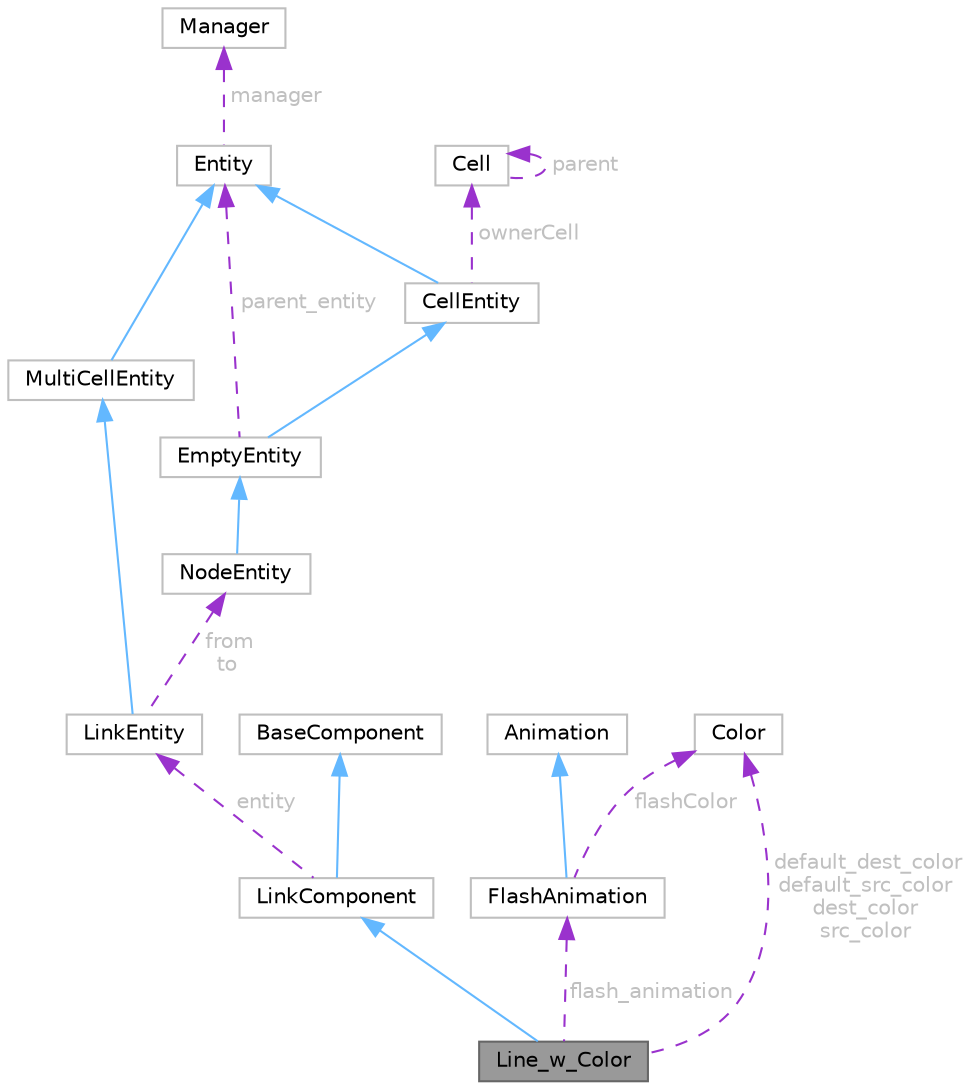digraph "Line_w_Color"
{
 // LATEX_PDF_SIZE
  bgcolor="transparent";
  edge [fontname=Helvetica,fontsize=10,labelfontname=Helvetica,labelfontsize=10];
  node [fontname=Helvetica,fontsize=10,shape=box,height=0.2,width=0.4];
  Node1 [id="Node000001",label="Line_w_Color",height=0.2,width=0.4,color="gray40", fillcolor="grey60", style="filled", fontcolor="black",tooltip=" "];
  Node2 -> Node1 [id="edge1_Node000001_Node000002",dir="back",color="steelblue1",style="solid",tooltip=" "];
  Node2 [id="Node000002",label="LinkComponent",height=0.2,width=0.4,color="grey75", fillcolor="white", style="filled",URL="$classLinkComponent.html",tooltip=" "];
  Node3 -> Node2 [id="edge2_Node000002_Node000003",dir="back",color="steelblue1",style="solid",tooltip=" "];
  Node3 [id="Node000003",label="BaseComponent",height=0.2,width=0.4,color="grey75", fillcolor="white", style="filled",URL="$classBaseComponent.html",tooltip=" "];
  Node4 -> Node2 [id="edge3_Node000002_Node000004",dir="back",color="darkorchid3",style="dashed",tooltip=" ",label=" entity",fontcolor="grey" ];
  Node4 [id="Node000004",label="LinkEntity",height=0.2,width=0.4,color="grey75", fillcolor="white", style="filled",URL="$classLinkEntity.html",tooltip=" "];
  Node5 -> Node4 [id="edge4_Node000004_Node000005",dir="back",color="steelblue1",style="solid",tooltip=" "];
  Node5 [id="Node000005",label="MultiCellEntity",height=0.2,width=0.4,color="grey75", fillcolor="white", style="filled",URL="$classMultiCellEntity.html",tooltip=" "];
  Node6 -> Node5 [id="edge5_Node000005_Node000006",dir="back",color="steelblue1",style="solid",tooltip=" "];
  Node6 [id="Node000006",label="Entity",height=0.2,width=0.4,color="grey75", fillcolor="white", style="filled",URL="$classEntity.html",tooltip=" "];
  Node7 -> Node6 [id="edge6_Node000006_Node000007",dir="back",color="darkorchid3",style="dashed",tooltip=" ",label=" manager",fontcolor="grey" ];
  Node7 [id="Node000007",label="Manager",height=0.2,width=0.4,color="grey75", fillcolor="white", style="filled",URL="$classManager.html",tooltip=" "];
  Node8 -> Node4 [id="edge7_Node000004_Node000008",dir="back",color="darkorchid3",style="dashed",tooltip=" ",label=" from\nto",fontcolor="grey" ];
  Node8 [id="Node000008",label="NodeEntity",height=0.2,width=0.4,color="grey75", fillcolor="white", style="filled",URL="$classNodeEntity.html",tooltip=" "];
  Node9 -> Node8 [id="edge8_Node000008_Node000009",dir="back",color="steelblue1",style="solid",tooltip=" "];
  Node9 [id="Node000009",label="EmptyEntity",height=0.2,width=0.4,color="grey75", fillcolor="white", style="filled",URL="$classEmptyEntity.html",tooltip=" "];
  Node10 -> Node9 [id="edge9_Node000009_Node000010",dir="back",color="steelblue1",style="solid",tooltip=" "];
  Node10 [id="Node000010",label="CellEntity",height=0.2,width=0.4,color="grey75", fillcolor="white", style="filled",URL="$classCellEntity.html",tooltip=" "];
  Node6 -> Node10 [id="edge10_Node000010_Node000006",dir="back",color="steelblue1",style="solid",tooltip=" "];
  Node11 -> Node10 [id="edge11_Node000010_Node000011",dir="back",color="darkorchid3",style="dashed",tooltip=" ",label=" ownerCell",fontcolor="grey" ];
  Node11 [id="Node000011",label="Cell",height=0.2,width=0.4,color="grey75", fillcolor="white", style="filled",URL="$structCell.html",tooltip=" "];
  Node11 -> Node11 [id="edge12_Node000011_Node000011",dir="back",color="darkorchid3",style="dashed",tooltip=" ",label=" parent",fontcolor="grey" ];
  Node6 -> Node9 [id="edge13_Node000009_Node000006",dir="back",color="darkorchid3",style="dashed",tooltip=" ",label=" parent_entity",fontcolor="grey" ];
  Node12 -> Node1 [id="edge14_Node000001_Node000012",dir="back",color="darkorchid3",style="dashed",tooltip=" ",label=" default_dest_color\ndefault_src_color\ndest_color\nsrc_color",fontcolor="grey" ];
  Node12 [id="Node000012",label="Color",height=0.2,width=0.4,color="grey75", fillcolor="white", style="filled",URL="$structColor.html",tooltip=" "];
  Node13 -> Node1 [id="edge15_Node000001_Node000013",dir="back",color="darkorchid3",style="dashed",tooltip=" ",label=" flash_animation",fontcolor="grey" ];
  Node13 [id="Node000013",label="FlashAnimation",height=0.2,width=0.4,color="grey75", fillcolor="white", style="filled",URL="$structFlashAnimation.html",tooltip=" "];
  Node14 -> Node13 [id="edge16_Node000013_Node000014",dir="back",color="steelblue1",style="solid",tooltip=" "];
  Node14 [id="Node000014",label="Animation",height=0.2,width=0.4,color="grey75", fillcolor="white", style="filled",URL="$structAnimation.html",tooltip=" "];
  Node12 -> Node13 [id="edge17_Node000013_Node000012",dir="back",color="darkorchid3",style="dashed",tooltip=" ",label=" flashColor",fontcolor="grey" ];
}
